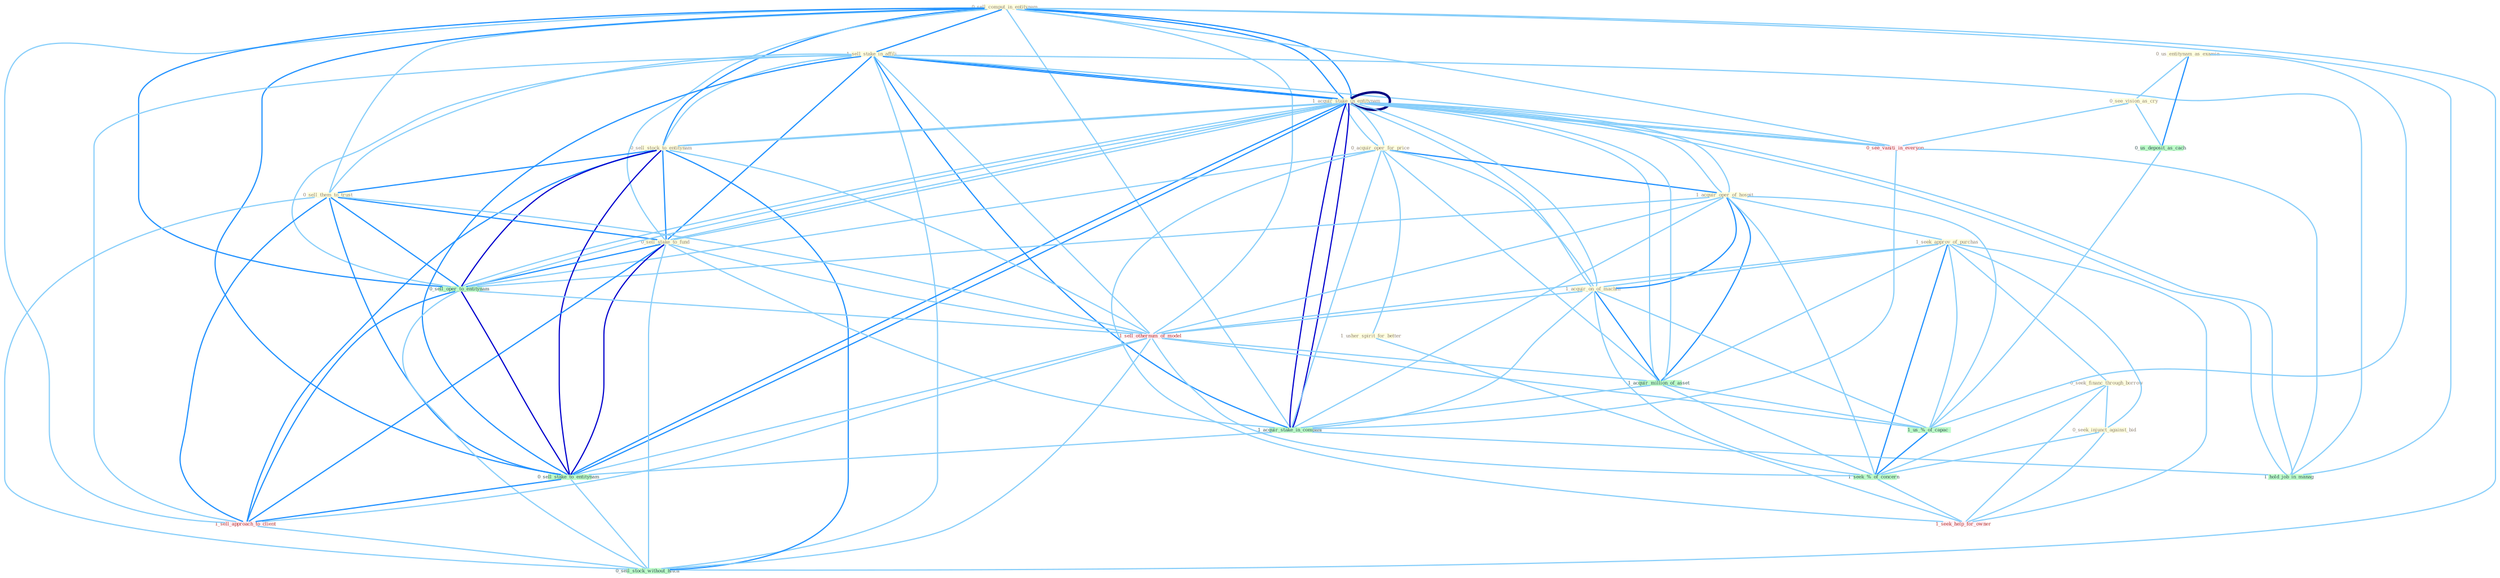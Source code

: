 Graph G{ 
    node
    [shape=polygon,style=filled,width=.5,height=.06,color="#BDFCC9",fixedsize=true,fontsize=4,
    fontcolor="#2f4f4f"];
    {node
    [color="#ffffe0", fontcolor="#8b7d6b"] "0_sell_comput_in_entitynam " "1_sell_stake_in_affili " "1_acquir_stake_in_entitynam " "0_acquir_oper_for_price " "1_acquir_oper_of_hospit " "0_sell_stock_to_entitynam " "1_usher_spirit_for_better " "1_seek_approv_of_purchas " "1_acquir_on_of_machin " "0_seek_financ_through_borrow " "0_sell_them_to_trust " "0_seek_injunct_against_bid " "0_sell_stake_to_fund " "0_us_entitynam_as_examin " "0_see_vision_as_cry "}
{node [color="#fff0f5", fontcolor="#b22222"] "1_sell_othernum_of_model " "0_see_vaniti_in_everyon " "1_sell_approach_to_client " "1_seek_help_for_owner "}
edge [color="#B0E2FF"];

	"0_sell_comput_in_entitynam " -- "1_sell_stake_in_affili " [w="2", color="#1e90ff" , len=0.8];
	"0_sell_comput_in_entitynam " -- "1_acquir_stake_in_entitynam " [w="2", color="#1e90ff" , len=0.8];
	"0_sell_comput_in_entitynam " -- "0_sell_stock_to_entitynam " [w="2", color="#1e90ff" , len=0.8];
	"0_sell_comput_in_entitynam " -- "0_sell_them_to_trust " [w="1", color="#87cefa" ];
	"0_sell_comput_in_entitynam " -- "0_sell_stake_to_fund " [w="1", color="#87cefa" ];
	"0_sell_comput_in_entitynam " -- "0_sell_oper_to_entitynam " [w="2", color="#1e90ff" , len=0.8];
	"0_sell_comput_in_entitynam " -- "1_sell_othernum_of_model " [w="1", color="#87cefa" ];
	"0_sell_comput_in_entitynam " -- "0_see_vaniti_in_everyon " [w="1", color="#87cefa" ];
	"0_sell_comput_in_entitynam " -- "1_acquir_stake_in_entitynam " [w="2", color="#1e90ff" , len=0.8];
	"0_sell_comput_in_entitynam " -- "1_acquir_stake_in_compani " [w="1", color="#87cefa" ];
	"0_sell_comput_in_entitynam " -- "0_sell_stake_to_entitynam " [w="2", color="#1e90ff" , len=0.8];
	"0_sell_comput_in_entitynam " -- "1_sell_approach_to_client " [w="1", color="#87cefa" ];
	"0_sell_comput_in_entitynam " -- "1_hold_job_in_manag " [w="1", color="#87cefa" ];
	"0_sell_comput_in_entitynam " -- "0_sell_stock_without_hitch " [w="1", color="#87cefa" ];
	"1_sell_stake_in_affili " -- "1_acquir_stake_in_entitynam " [w="2", color="#1e90ff" , len=0.8];
	"1_sell_stake_in_affili " -- "0_sell_stock_to_entitynam " [w="1", color="#87cefa" ];
	"1_sell_stake_in_affili " -- "0_sell_them_to_trust " [w="1", color="#87cefa" ];
	"1_sell_stake_in_affili " -- "0_sell_stake_to_fund " [w="2", color="#1e90ff" , len=0.8];
	"1_sell_stake_in_affili " -- "0_sell_oper_to_entitynam " [w="1", color="#87cefa" ];
	"1_sell_stake_in_affili " -- "1_sell_othernum_of_model " [w="1", color="#87cefa" ];
	"1_sell_stake_in_affili " -- "0_see_vaniti_in_everyon " [w="1", color="#87cefa" ];
	"1_sell_stake_in_affili " -- "1_acquir_stake_in_entitynam " [w="2", color="#1e90ff" , len=0.8];
	"1_sell_stake_in_affili " -- "1_acquir_stake_in_compani " [w="2", color="#1e90ff" , len=0.8];
	"1_sell_stake_in_affili " -- "0_sell_stake_to_entitynam " [w="2", color="#1e90ff" , len=0.8];
	"1_sell_stake_in_affili " -- "1_sell_approach_to_client " [w="1", color="#87cefa" ];
	"1_sell_stake_in_affili " -- "1_hold_job_in_manag " [w="1", color="#87cefa" ];
	"1_sell_stake_in_affili " -- "0_sell_stock_without_hitch " [w="1", color="#87cefa" ];
	"1_acquir_stake_in_entitynam " -- "0_acquir_oper_for_price " [w="1", color="#87cefa" ];
	"1_acquir_stake_in_entitynam " -- "1_acquir_oper_of_hospit " [w="1", color="#87cefa" ];
	"1_acquir_stake_in_entitynam " -- "0_sell_stock_to_entitynam " [w="1", color="#87cefa" ];
	"1_acquir_stake_in_entitynam " -- "1_acquir_on_of_machin " [w="1", color="#87cefa" ];
	"1_acquir_stake_in_entitynam " -- "0_sell_stake_to_fund " [w="1", color="#87cefa" ];
	"1_acquir_stake_in_entitynam " -- "0_sell_oper_to_entitynam " [w="1", color="#87cefa" ];
	"1_acquir_stake_in_entitynam " -- "0_see_vaniti_in_everyon " [w="1", color="#87cefa" ];
	"1_acquir_stake_in_entitynam " -- "1_acquir_million_of_asset " [w="1", color="#87cefa" ];
	"1_acquir_stake_in_entitynam " -- "1_acquir_stake_in_entitynam " [w="4", style=bold, color="#000080", len=0.4];
	"1_acquir_stake_in_entitynam " -- "1_acquir_stake_in_compani " [w="3", color="#0000cd" , len=0.6];
	"1_acquir_stake_in_entitynam " -- "0_sell_stake_to_entitynam " [w="2", color="#1e90ff" , len=0.8];
	"1_acquir_stake_in_entitynam " -- "1_hold_job_in_manag " [w="1", color="#87cefa" ];
	"0_acquir_oper_for_price " -- "1_acquir_oper_of_hospit " [w="2", color="#1e90ff" , len=0.8];
	"0_acquir_oper_for_price " -- "1_usher_spirit_for_better " [w="1", color="#87cefa" ];
	"0_acquir_oper_for_price " -- "1_acquir_on_of_machin " [w="1", color="#87cefa" ];
	"0_acquir_oper_for_price " -- "0_sell_oper_to_entitynam " [w="1", color="#87cefa" ];
	"0_acquir_oper_for_price " -- "1_acquir_million_of_asset " [w="1", color="#87cefa" ];
	"0_acquir_oper_for_price " -- "1_acquir_stake_in_entitynam " [w="1", color="#87cefa" ];
	"0_acquir_oper_for_price " -- "1_acquir_stake_in_compani " [w="1", color="#87cefa" ];
	"0_acquir_oper_for_price " -- "1_seek_help_for_owner " [w="1", color="#87cefa" ];
	"1_acquir_oper_of_hospit " -- "1_seek_approv_of_purchas " [w="1", color="#87cefa" ];
	"1_acquir_oper_of_hospit " -- "1_acquir_on_of_machin " [w="2", color="#1e90ff" , len=0.8];
	"1_acquir_oper_of_hospit " -- "0_sell_oper_to_entitynam " [w="1", color="#87cefa" ];
	"1_acquir_oper_of_hospit " -- "1_sell_othernum_of_model " [w="1", color="#87cefa" ];
	"1_acquir_oper_of_hospit " -- "1_acquir_million_of_asset " [w="2", color="#1e90ff" , len=0.8];
	"1_acquir_oper_of_hospit " -- "1_acquir_stake_in_entitynam " [w="1", color="#87cefa" ];
	"1_acquir_oper_of_hospit " -- "1_acquir_stake_in_compani " [w="1", color="#87cefa" ];
	"1_acquir_oper_of_hospit " -- "1_us_%_of_capac " [w="1", color="#87cefa" ];
	"1_acquir_oper_of_hospit " -- "1_seek_%_of_concern " [w="1", color="#87cefa" ];
	"0_sell_stock_to_entitynam " -- "0_sell_them_to_trust " [w="2", color="#1e90ff" , len=0.8];
	"0_sell_stock_to_entitynam " -- "0_sell_stake_to_fund " [w="2", color="#1e90ff" , len=0.8];
	"0_sell_stock_to_entitynam " -- "0_sell_oper_to_entitynam " [w="3", color="#0000cd" , len=0.6];
	"0_sell_stock_to_entitynam " -- "1_sell_othernum_of_model " [w="1", color="#87cefa" ];
	"0_sell_stock_to_entitynam " -- "1_acquir_stake_in_entitynam " [w="1", color="#87cefa" ];
	"0_sell_stock_to_entitynam " -- "0_sell_stake_to_entitynam " [w="3", color="#0000cd" , len=0.6];
	"0_sell_stock_to_entitynam " -- "1_sell_approach_to_client " [w="2", color="#1e90ff" , len=0.8];
	"0_sell_stock_to_entitynam " -- "0_sell_stock_without_hitch " [w="2", color="#1e90ff" , len=0.8];
	"1_usher_spirit_for_better " -- "1_seek_help_for_owner " [w="1", color="#87cefa" ];
	"1_seek_approv_of_purchas " -- "1_acquir_on_of_machin " [w="1", color="#87cefa" ];
	"1_seek_approv_of_purchas " -- "0_seek_financ_through_borrow " [w="1", color="#87cefa" ];
	"1_seek_approv_of_purchas " -- "0_seek_injunct_against_bid " [w="1", color="#87cefa" ];
	"1_seek_approv_of_purchas " -- "1_sell_othernum_of_model " [w="1", color="#87cefa" ];
	"1_seek_approv_of_purchas " -- "1_acquir_million_of_asset " [w="1", color="#87cefa" ];
	"1_seek_approv_of_purchas " -- "1_us_%_of_capac " [w="1", color="#87cefa" ];
	"1_seek_approv_of_purchas " -- "1_seek_%_of_concern " [w="2", color="#1e90ff" , len=0.8];
	"1_seek_approv_of_purchas " -- "1_seek_help_for_owner " [w="1", color="#87cefa" ];
	"1_acquir_on_of_machin " -- "1_sell_othernum_of_model " [w="1", color="#87cefa" ];
	"1_acquir_on_of_machin " -- "1_acquir_million_of_asset " [w="2", color="#1e90ff" , len=0.8];
	"1_acquir_on_of_machin " -- "1_acquir_stake_in_entitynam " [w="1", color="#87cefa" ];
	"1_acquir_on_of_machin " -- "1_acquir_stake_in_compani " [w="1", color="#87cefa" ];
	"1_acquir_on_of_machin " -- "1_us_%_of_capac " [w="1", color="#87cefa" ];
	"1_acquir_on_of_machin " -- "1_seek_%_of_concern " [w="1", color="#87cefa" ];
	"0_seek_financ_through_borrow " -- "0_seek_injunct_against_bid " [w="1", color="#87cefa" ];
	"0_seek_financ_through_borrow " -- "1_seek_%_of_concern " [w="1", color="#87cefa" ];
	"0_seek_financ_through_borrow " -- "1_seek_help_for_owner " [w="1", color="#87cefa" ];
	"0_sell_them_to_trust " -- "0_sell_stake_to_fund " [w="2", color="#1e90ff" , len=0.8];
	"0_sell_them_to_trust " -- "0_sell_oper_to_entitynam " [w="2", color="#1e90ff" , len=0.8];
	"0_sell_them_to_trust " -- "1_sell_othernum_of_model " [w="1", color="#87cefa" ];
	"0_sell_them_to_trust " -- "0_sell_stake_to_entitynam " [w="2", color="#1e90ff" , len=0.8];
	"0_sell_them_to_trust " -- "1_sell_approach_to_client " [w="2", color="#1e90ff" , len=0.8];
	"0_sell_them_to_trust " -- "0_sell_stock_without_hitch " [w="1", color="#87cefa" ];
	"0_seek_injunct_against_bid " -- "1_seek_%_of_concern " [w="1", color="#87cefa" ];
	"0_seek_injunct_against_bid " -- "1_seek_help_for_owner " [w="1", color="#87cefa" ];
	"0_sell_stake_to_fund " -- "0_sell_oper_to_entitynam " [w="2", color="#1e90ff" , len=0.8];
	"0_sell_stake_to_fund " -- "1_sell_othernum_of_model " [w="1", color="#87cefa" ];
	"0_sell_stake_to_fund " -- "1_acquir_stake_in_entitynam " [w="1", color="#87cefa" ];
	"0_sell_stake_to_fund " -- "1_acquir_stake_in_compani " [w="1", color="#87cefa" ];
	"0_sell_stake_to_fund " -- "0_sell_stake_to_entitynam " [w="3", color="#0000cd" , len=0.6];
	"0_sell_stake_to_fund " -- "1_sell_approach_to_client " [w="2", color="#1e90ff" , len=0.8];
	"0_sell_stake_to_fund " -- "0_sell_stock_without_hitch " [w="1", color="#87cefa" ];
	"0_us_entitynam_as_examin " -- "0_see_vision_as_cry " [w="1", color="#87cefa" ];
	"0_us_entitynam_as_examin " -- "0_us_deposit_as_cach " [w="2", color="#1e90ff" , len=0.8];
	"0_us_entitynam_as_examin " -- "1_us_%_of_capac " [w="1", color="#87cefa" ];
	"0_see_vision_as_cry " -- "0_see_vaniti_in_everyon " [w="1", color="#87cefa" ];
	"0_see_vision_as_cry " -- "0_us_deposit_as_cach " [w="1", color="#87cefa" ];
	"0_sell_oper_to_entitynam " -- "1_sell_othernum_of_model " [w="1", color="#87cefa" ];
	"0_sell_oper_to_entitynam " -- "1_acquir_stake_in_entitynam " [w="1", color="#87cefa" ];
	"0_sell_oper_to_entitynam " -- "0_sell_stake_to_entitynam " [w="3", color="#0000cd" , len=0.6];
	"0_sell_oper_to_entitynam " -- "1_sell_approach_to_client " [w="2", color="#1e90ff" , len=0.8];
	"0_sell_oper_to_entitynam " -- "0_sell_stock_without_hitch " [w="1", color="#87cefa" ];
	"1_sell_othernum_of_model " -- "1_acquir_million_of_asset " [w="1", color="#87cefa" ];
	"1_sell_othernum_of_model " -- "0_sell_stake_to_entitynam " [w="1", color="#87cefa" ];
	"1_sell_othernum_of_model " -- "1_us_%_of_capac " [w="1", color="#87cefa" ];
	"1_sell_othernum_of_model " -- "1_sell_approach_to_client " [w="1", color="#87cefa" ];
	"1_sell_othernum_of_model " -- "0_sell_stock_without_hitch " [w="1", color="#87cefa" ];
	"1_sell_othernum_of_model " -- "1_seek_%_of_concern " [w="1", color="#87cefa" ];
	"0_see_vaniti_in_everyon " -- "1_acquir_stake_in_entitynam " [w="1", color="#87cefa" ];
	"0_see_vaniti_in_everyon " -- "1_acquir_stake_in_compani " [w="1", color="#87cefa" ];
	"0_see_vaniti_in_everyon " -- "1_hold_job_in_manag " [w="1", color="#87cefa" ];
	"1_acquir_million_of_asset " -- "1_acquir_stake_in_entitynam " [w="1", color="#87cefa" ];
	"1_acquir_million_of_asset " -- "1_acquir_stake_in_compani " [w="1", color="#87cefa" ];
	"1_acquir_million_of_asset " -- "1_us_%_of_capac " [w="1", color="#87cefa" ];
	"1_acquir_million_of_asset " -- "1_seek_%_of_concern " [w="1", color="#87cefa" ];
	"0_us_deposit_as_cach " -- "1_us_%_of_capac " [w="1", color="#87cefa" ];
	"1_acquir_stake_in_entitynam " -- "1_acquir_stake_in_compani " [w="3", color="#0000cd" , len=0.6];
	"1_acquir_stake_in_entitynam " -- "0_sell_stake_to_entitynam " [w="2", color="#1e90ff" , len=0.8];
	"1_acquir_stake_in_entitynam " -- "1_hold_job_in_manag " [w="1", color="#87cefa" ];
	"1_acquir_stake_in_compani " -- "0_sell_stake_to_entitynam " [w="1", color="#87cefa" ];
	"1_acquir_stake_in_compani " -- "1_hold_job_in_manag " [w="1", color="#87cefa" ];
	"0_sell_stake_to_entitynam " -- "1_sell_approach_to_client " [w="2", color="#1e90ff" , len=0.8];
	"0_sell_stake_to_entitynam " -- "0_sell_stock_without_hitch " [w="1", color="#87cefa" ];
	"1_us_%_of_capac " -- "1_seek_%_of_concern " [w="2", color="#1e90ff" , len=0.8];
	"1_sell_approach_to_client " -- "0_sell_stock_without_hitch " [w="1", color="#87cefa" ];
	"1_seek_%_of_concern " -- "1_seek_help_for_owner " [w="1", color="#87cefa" ];
}